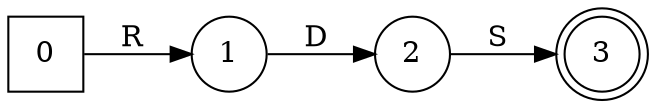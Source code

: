 digraph Generadoid {
rankdir=LR;
0 [ shape=square]
1 [ shape=circle]
2 [ shape=circle]
3 [ shape=doublecircle]
0->1[label="R "]
1->2[label="D "]
2->3[label="S "]
}
